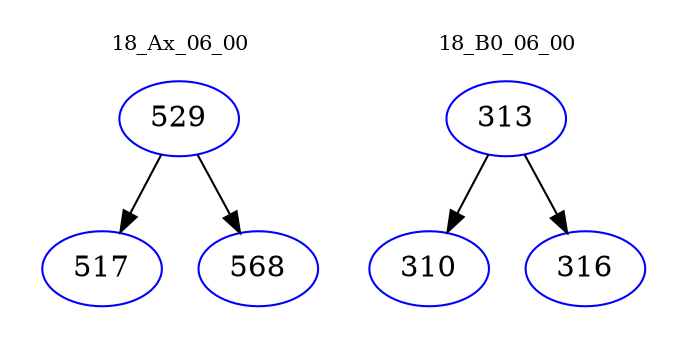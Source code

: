 digraph{
subgraph cluster_0 {
color = white
label = "18_Ax_06_00";
fontsize=10;
T0_529 [label="529", color="blue"]
T0_529 -> T0_517 [color="black"]
T0_517 [label="517", color="blue"]
T0_529 -> T0_568 [color="black"]
T0_568 [label="568", color="blue"]
}
subgraph cluster_1 {
color = white
label = "18_B0_06_00";
fontsize=10;
T1_313 [label="313", color="blue"]
T1_313 -> T1_310 [color="black"]
T1_310 [label="310", color="blue"]
T1_313 -> T1_316 [color="black"]
T1_316 [label="316", color="blue"]
}
}
